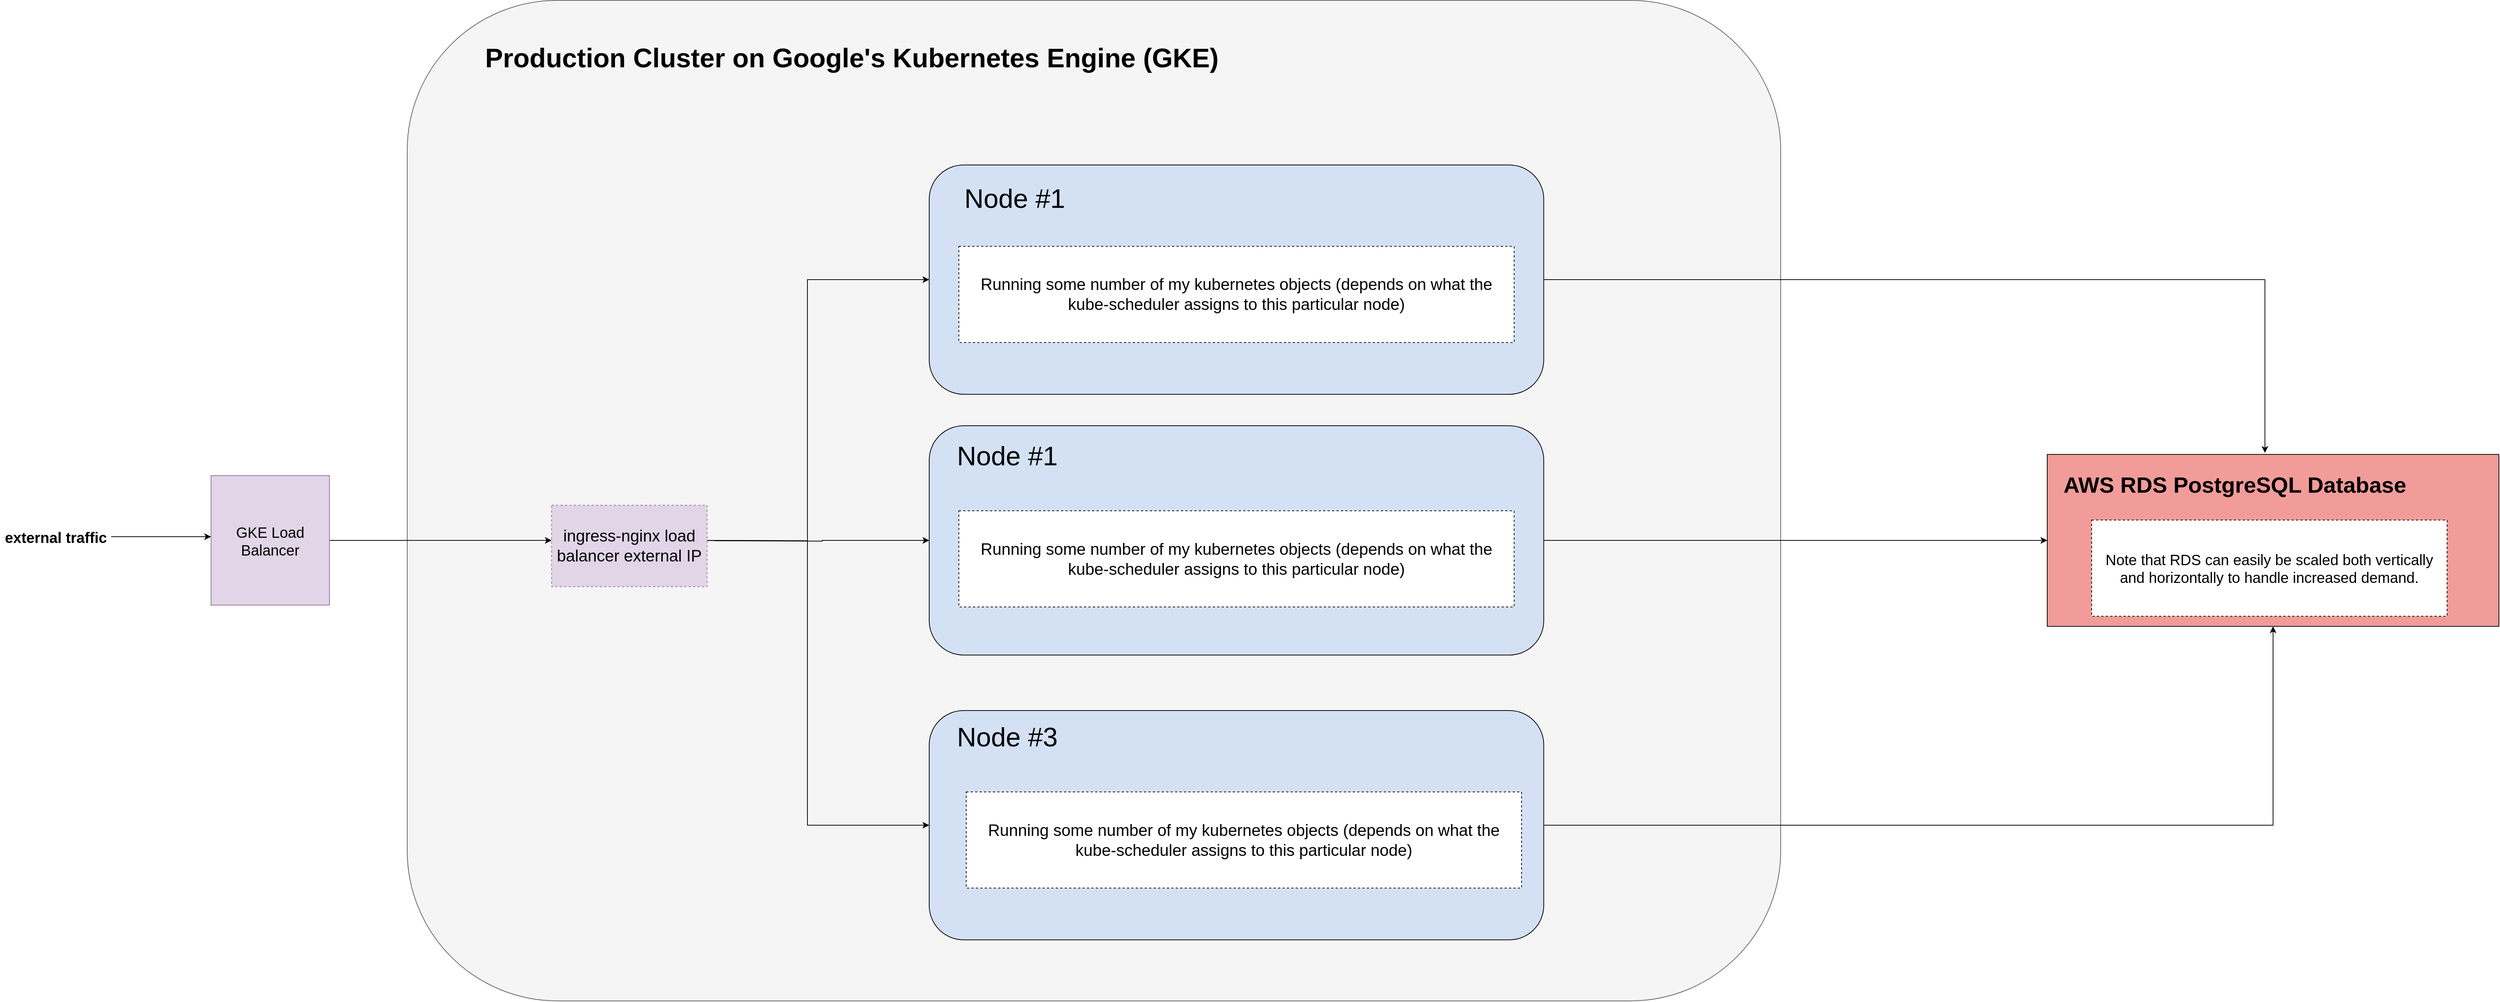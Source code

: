 <mxfile version="14.6.13" type="device"><diagram id="YNEbwoChzlGJw-A-j29r" name="Page-1"><mxGraphModel dx="3272" dy="604" grid="1" gridSize="10" guides="1" tooltips="1" connect="1" arrows="1" fold="1" page="1" pageScale="1" pageWidth="850" pageHeight="1100" math="0" shadow="0"><root><mxCell id="0"/><mxCell id="1" parent="0"/><mxCell id="Y7YP81UNCU3rN4hxQI8n-20" value="" style="rounded=1;whiteSpace=wrap;html=1;fillColor=#f5f5f5;strokeColor=#666666;fontColor=#333333;" vertex="1" parent="1"><mxGeometry x="-425" y="1657.5" width="1855" height="1352.5" as="geometry"/></mxCell><mxCell id="Y7YP81UNCU3rN4hxQI8n-33" style="edgeStyle=orthogonalEdgeStyle;rounded=0;orthogonalLoop=1;jettySize=auto;html=1;exitX=1;exitY=0.5;exitDx=0;exitDy=0;" edge="1" parent="1" source="Y7YP81UNCU3rN4hxQI8n-8" target="1WY9y_jtBsZrl1CdzFP2-44"><mxGeometry relative="1" as="geometry"/></mxCell><mxCell id="Y7YP81UNCU3rN4hxQI8n-36" style="edgeStyle=orthogonalEdgeStyle;rounded=0;orthogonalLoop=1;jettySize=auto;html=1;exitX=1;exitY=0.5;exitDx=0;exitDy=0;entryX=0;entryY=0.5;entryDx=0;entryDy=0;" edge="1" parent="1" target="Y7YP81UNCU3rN4hxQI8n-8"><mxGeometry relative="1" as="geometry"><mxPoint x="-50" y="2387.5" as="sourcePoint"/></mxGeometry></mxCell><mxCell id="Y7YP81UNCU3rN4hxQI8n-8" value="" style="rounded=1;whiteSpace=wrap;html=1;fillColor=#D4E1F5;" vertex="1" parent="1"><mxGeometry x="280" y="2617.5" width="830" height="310" as="geometry"/></mxCell><mxCell id="Y7YP81UNCU3rN4hxQI8n-31" style="edgeStyle=orthogonalEdgeStyle;rounded=0;orthogonalLoop=1;jettySize=auto;html=1;exitX=1;exitY=0.5;exitDx=0;exitDy=0;entryX=0.482;entryY=-0.009;entryDx=0;entryDy=0;entryPerimeter=0;" edge="1" parent="1" source="Y7YP81UNCU3rN4hxQI8n-2" target="1WY9y_jtBsZrl1CdzFP2-44"><mxGeometry relative="1" as="geometry"/></mxCell><mxCell id="Y7YP81UNCU3rN4hxQI8n-38" style="edgeStyle=orthogonalEdgeStyle;rounded=0;orthogonalLoop=1;jettySize=auto;html=1;exitX=1;exitY=0.5;exitDx=0;exitDy=0;entryX=0;entryY=0.5;entryDx=0;entryDy=0;" edge="1" parent="1" target="Y7YP81UNCU3rN4hxQI8n-2"><mxGeometry relative="1" as="geometry"><mxPoint x="-50" y="2387.5" as="sourcePoint"/></mxGeometry></mxCell><mxCell id="Y7YP81UNCU3rN4hxQI8n-2" value="" style="rounded=1;whiteSpace=wrap;html=1;fillColor=#D4E1F5;" vertex="1" parent="1"><mxGeometry x="280" y="1880" width="830" height="310" as="geometry"/></mxCell><mxCell id="1WY9y_jtBsZrl1CdzFP2-24" value="&lt;font style=&quot;font-size: 36px&quot;&gt;&lt;b&gt;Production Cluster on Google's Kubernetes Engine (GKE)&lt;/b&gt;&lt;/font&gt;" style="text;html=1;resizable=0;autosize=1;align=center;verticalAlign=middle;points=[];fillColor=none;strokeColor=none;rounded=0;" parent="1" vertex="1"><mxGeometry x="-330" y="1720" width="1010" height="30" as="geometry"/></mxCell><mxCell id="1WY9y_jtBsZrl1CdzFP2-34" value="&lt;span style=&quot;font-size: 36px&quot;&gt;Node #1&lt;/span&gt;" style="text;html=1;resizable=0;autosize=1;align=center;verticalAlign=middle;points=[];strokeColor=none;rounded=0;" parent="1" vertex="1"><mxGeometry x="320" y="1910" width="150" height="30" as="geometry"/></mxCell><mxCell id="1WY9y_jtBsZrl1CdzFP2-44" value="" style="rounded=0;whiteSpace=wrap;html=1;fillColor=#F19C99;" parent="1" vertex="1"><mxGeometry x="1790" y="2271.25" width="610" height="232.5" as="geometry"/></mxCell><mxCell id="Y7YP81UNCU3rN4hxQI8n-21" style="edgeStyle=orthogonalEdgeStyle;rounded=0;orthogonalLoop=1;jettySize=auto;html=1;exitX=1;exitY=0.5;exitDx=0;exitDy=0;entryX=0;entryY=0.5;entryDx=0;entryDy=0;" edge="1" parent="1" source="1WY9y_jtBsZrl1CdzFP2-96"><mxGeometry relative="1" as="geometry"><mxPoint x="-230" y="2387.5" as="targetPoint"/></mxGeometry></mxCell><mxCell id="1WY9y_jtBsZrl1CdzFP2-96" value="&lt;font style=&quot;font-size: 20px&quot;&gt;GKE Load Balancer&lt;/font&gt;" style="rounded=0;whiteSpace=wrap;html=1;fillColor=#e1d5e7;strokeColor=#9673a6;" parent="1" vertex="1"><mxGeometry x="-690" y="2300" width="160" height="175" as="geometry"/></mxCell><mxCell id="1WY9y_jtBsZrl1CdzFP2-97" value="" style="edgeStyle=orthogonalEdgeStyle;rounded=0;orthogonalLoop=1;jettySize=auto;html=1;startArrow=none;startFill=0;endArrow=classic;endFill=1;" parent="1" source="1WY9y_jtBsZrl1CdzFP2-98" target="1WY9y_jtBsZrl1CdzFP2-96" edge="1"><mxGeometry relative="1" as="geometry"><Array as="points"><mxPoint x="-770" y="2382"/><mxPoint x="-770" y="2382"/></Array></mxGeometry></mxCell><mxCell id="1WY9y_jtBsZrl1CdzFP2-98" value="&lt;font style=&quot;font-size: 20px&quot;&gt;&lt;b&gt;external traffic&lt;/b&gt;&lt;/font&gt;" style="text;html=1;resizable=0;autosize=1;align=center;verticalAlign=middle;points=[];fillColor=none;strokeColor=none;rounded=0;" parent="1" vertex="1"><mxGeometry x="-975" y="2372.5" width="150" height="20" as="geometry"/></mxCell><mxCell id="1WY9y_jtBsZrl1CdzFP2-130" value="&lt;font style=&quot;font-size: 36px&quot;&gt;Node #3&lt;/font&gt;" style="text;html=1;resizable=0;autosize=1;align=center;verticalAlign=middle;points=[];strokeColor=none;rounded=0;" parent="1" vertex="1"><mxGeometry x="310" y="2637.5" width="150" height="30" as="geometry"/></mxCell><mxCell id="Y7YP81UNCU3rN4hxQI8n-32" style="edgeStyle=orthogonalEdgeStyle;rounded=0;orthogonalLoop=1;jettySize=auto;html=1;exitX=1;exitY=0.5;exitDx=0;exitDy=0;entryX=0;entryY=0.5;entryDx=0;entryDy=0;" edge="1" parent="1" source="Y7YP81UNCU3rN4hxQI8n-6" target="1WY9y_jtBsZrl1CdzFP2-44"><mxGeometry relative="1" as="geometry"/></mxCell><mxCell id="Y7YP81UNCU3rN4hxQI8n-37" style="edgeStyle=orthogonalEdgeStyle;rounded=0;orthogonalLoop=1;jettySize=auto;html=1;entryX=0;entryY=0.5;entryDx=0;entryDy=0;" edge="1" parent="1" target="Y7YP81UNCU3rN4hxQI8n-6"><mxGeometry relative="1" as="geometry"><mxPoint x="-10" y="2388" as="sourcePoint"/></mxGeometry></mxCell><mxCell id="Y7YP81UNCU3rN4hxQI8n-6" value="" style="rounded=1;whiteSpace=wrap;html=1;fillColor=#D4E1F5;" vertex="1" parent="1"><mxGeometry x="280" y="2232.5" width="830" height="310" as="geometry"/></mxCell><mxCell id="Y7YP81UNCU3rN4hxQI8n-7" value="&lt;span style=&quot;font-size: 36px&quot;&gt;Node #1&lt;/span&gt;" style="text;html=1;resizable=0;autosize=1;align=center;verticalAlign=middle;points=[];strokeColor=none;rounded=0;" vertex="1" parent="1"><mxGeometry x="310" y="2257.5" width="150" height="30" as="geometry"/></mxCell><mxCell id="Y7YP81UNCU3rN4hxQI8n-15" value="&lt;span style=&quot;font-size: 22px&quot;&gt;Running some number of my kubernetes objects (depends on what the kube-scheduler assigns to this particular node)&lt;/span&gt;" style="rounded=0;whiteSpace=wrap;html=1;dashed=1;" vertex="1" parent="1"><mxGeometry x="330" y="2727.5" width="750" height="130" as="geometry"/></mxCell><mxCell id="Y7YP81UNCU3rN4hxQI8n-17" value="&lt;span style=&quot;font-size: 22px&quot;&gt;Running some number of my kubernetes objects (depends on what the kube-scheduler assigns to this particular node)&lt;/span&gt;" style="rounded=0;whiteSpace=wrap;html=1;dashed=1;" vertex="1" parent="1"><mxGeometry x="320" y="2347.5" width="750" height="130" as="geometry"/></mxCell><mxCell id="Y7YP81UNCU3rN4hxQI8n-18" value="&lt;span style=&quot;font-size: 22px&quot;&gt;Running some number of my kubernetes objects (depends on what the kube-scheduler assigns to this particular node)&lt;/span&gt;" style="rounded=0;whiteSpace=wrap;html=1;dashed=1;" vertex="1" parent="1"><mxGeometry x="320" y="1990" width="750" height="130" as="geometry"/></mxCell><mxCell id="Y7YP81UNCU3rN4hxQI8n-25" value="&lt;span style=&quot;font-size: 20px&quot;&gt;Note that RDS can easily be scaled both vertically and horizontally to handle increased demand.&lt;/span&gt;" style="rounded=0;whiteSpace=wrap;html=1;dashed=1;" vertex="1" parent="1"><mxGeometry x="1850" y="2360" width="480" height="130" as="geometry"/></mxCell><mxCell id="Y7YP81UNCU3rN4hxQI8n-26" value="&lt;span style=&quot;color: rgb(0 , 0 , 0) ; font-family: &amp;#34;helvetica&amp;#34; ; font-style: normal ; letter-spacing: normal ; text-align: center ; text-indent: 0px ; text-transform: none ; word-spacing: 0px ; display: inline ; float: none&quot;&gt;&lt;b&gt;&lt;font style=&quot;font-size: 30px&quot;&gt;AWS RDS PostgreSQL Database&lt;/font&gt;&lt;/b&gt;&lt;/span&gt;" style="text;whiteSpace=wrap;html=1;perimeterSpacing=0;fontColor=#333333;" vertex="1" parent="1"><mxGeometry x="1810" y="2287.5" width="560" height="30" as="geometry"/></mxCell><mxCell id="Y7YP81UNCU3rN4hxQI8n-40" value="&lt;font style=&quot;font-size: 22px&quot;&gt;ingress-nginx load balancer external IP&lt;/font&gt;" style="rounded=0;whiteSpace=wrap;html=1;dashed=1;fillColor=#e1d5e7;strokeColor=#9673a6;" vertex="1" parent="1"><mxGeometry x="-230" y="2340" width="210" height="110" as="geometry"/></mxCell></root></mxGraphModel></diagram></mxfile>